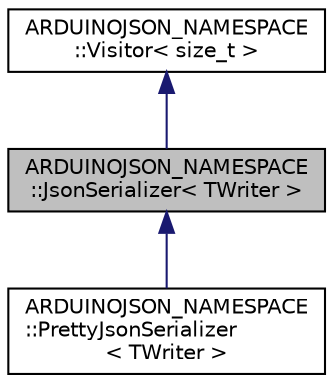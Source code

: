 digraph "ARDUINOJSON_NAMESPACE::JsonSerializer&lt; TWriter &gt;"
{
 // LATEX_PDF_SIZE
  edge [fontname="Helvetica",fontsize="10",labelfontname="Helvetica",labelfontsize="10"];
  node [fontname="Helvetica",fontsize="10",shape=record];
  Node1 [label="ARDUINOJSON_NAMESPACE\l::JsonSerializer\< TWriter \>",height=0.2,width=0.4,color="black", fillcolor="grey75", style="filled", fontcolor="black",tooltip=" "];
  Node2 -> Node1 [dir="back",color="midnightblue",fontsize="10",style="solid"];
  Node2 [label="ARDUINOJSON_NAMESPACE\l::Visitor\< size_t \>",height=0.2,width=0.4,color="black", fillcolor="white", style="filled",URL="$structARDUINOJSON__NAMESPACE_1_1Visitor.html",tooltip=" "];
  Node1 -> Node3 [dir="back",color="midnightblue",fontsize="10",style="solid"];
  Node3 [label="ARDUINOJSON_NAMESPACE\l::PrettyJsonSerializer\l\< TWriter \>",height=0.2,width=0.4,color="black", fillcolor="white", style="filled",URL="$classARDUINOJSON__NAMESPACE_1_1PrettyJsonSerializer.html",tooltip=" "];
}
